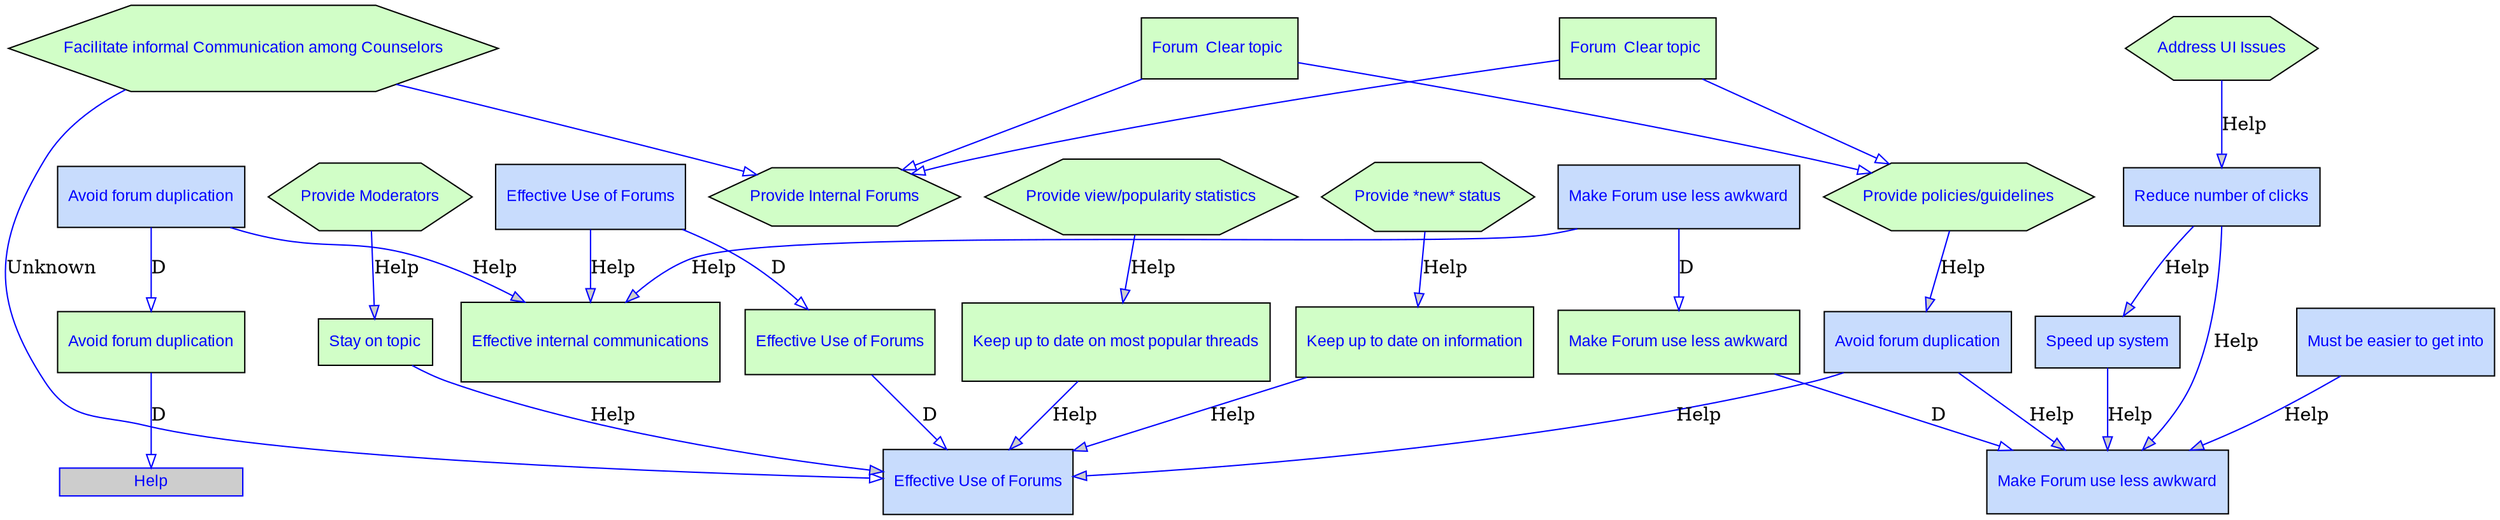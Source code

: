  digraph  RootGraph {
  node [color="#000000", fontcolor="#0000FF", fontname=Arial, fontsize="12", style=filled];
  edge [color="#0000FF"];
  subgraph Connector {
      node [width="1.91152721158446", height="0", pos="652.066771653543,426.743173699118", color="#0000FF", fillcolor="#CDCDCD", fontcolor="#0000FF", fontname=Arial, fontsize="12", style=filled, label=Help, shape=box];
      "Help" [];
  }
  "Effective Use of Forums" [width="1.13113991654389", height="0.679973523246231", pos="412.866548806604,497.396212191195", fillcolor="#D1FEC7", label="Effective Use of Forums", shape=box];
  "Effective Use of Forums1" [width="1.13113991654389", height="0.679973523246231", pos="748.488596050698,564.293849986471", fillcolor="#C8DCFD", label="Effective Use of Forums", shape=box];
  "Effective Use of Forums2" [width="1.13113991654389", height="0.679973523246231", pos="55.4177299089658,415.191487781746", fillcolor="#C8DCFD", label="Effective Use of Forums", shape=box];
  "Effective internal communications" [width="1.37795275590551", height="0.828342609606397", pos="190.728188976378,507.839861504886", fillcolor="#D1FEC7", label="Effective internal communications", shape=box];
  "Avoid forum duplication" [width="1.06301319633239", height="0.639019822212531", pos="281.154144359305,405.213217536659", fillcolor="#C8DCFD", label="Avoid forum duplication", shape=box];
  "Avoid forum duplication1" [width="1.06301319633239", height="0.639019822212531", pos="410.41398687899,412.016367142958", fillcolor="#D1FEC7", label="Avoid forum duplication", shape=box];
  "Reduce number of clicks" [width="1.01302968032341", height="0.608972728137111", pos="618.378359830226,196.635459157818", fillcolor="#C8DCFD", label="Reduce number of clicks", shape=box];
  "Make Forum use less awkward" [width="1.11417322834646", height="0.669774167196029", pos="569.862047244095,372.304625924569", fillcolor="#C8DCFD", label="Make Forum use less awkward", shape=box];
  "Speed up system" [width="0.905511811023622", height="0.544339429169918", pos="716.554960629921,184.10393598555", fillcolor="#C8DCFD", label="Speed up system", shape=box];
  "Facilitate informal Communication among Counselors" [width="1.49606299212599", height="0.908661417322835", pos="947.578582677165,298.132913385827", fillcolor="#D1FEC7", label="Facilitate informal Communication among Counselors", sides="6", shape=polygon];
  "Avoid forum duplication2" [width="1.06301319633239", height="0.639019822212531", pos="732.429734910486,481.181721473667", fillcolor="#C8DCFD", label="Avoid forum duplication", shape=box];
  "Must be easier to get into" [width="1.18110236220473", height="0.710007951091198", pos="531.452598425197,201.406585451882", fillcolor="#C8DCFD", label="Must be easier to get into", shape=box];
  "Make Forum use less awkward1" [width="1.11417322834646", height="0.669774167196029", pos="170.460472440945,385.343996003309", fillcolor="#C8DCFD", label="Make Forum use less awkward", shape=box];
  "Make Forum use less awkward2" [width="1.11417322834646", height="0.669774167196029", pos="399.783307086614,320.147145609608", fillcolor="#D1FEC7", label="Make Forum use less awkward", shape=box];
  "Provide Internal Forums" [width="0.95185367454068", height="0.609186351706035", pos="830.475236220472,405.273070866142", fillcolor="#D1FEC7", label="Provide Internal Forums", sides="6", shape=polygon];
  "Provide Moderators" [width="1.11195866141732", height="0.711653543307087", pos="991.861062992126,167.308346456693", fillcolor="#D1FEC7", label="Provide Moderators", sides="6", shape=polygon];
  "Stay on topic" [width="0.816179286622626", height="0.490638069621911", pos="991.134265342037,396.469899640247", fillcolor="#D1FEC7", label="Stay on topic", shape=box];
  "Provide policies/guidelines" [width="1.11195866141732", height="0.711653543307087", pos="698.475236220472,394.08", fillcolor="#D1FEC7", label="Provide policies/guidelines", sides="6", shape=polygon];
  "Forum  Clear topic " [width="1.24409448818898", height="0.640609621062991", pos="841.421102362205,297.979111712599", fillcolor="#D1FEC7", label="Forum  Clear topic ", shape=box];
  "Forum  Clear topic 1" [width="1.24409448818898", height="0.640609621062991", pos="735.547086614173,297.553914862205", fillcolor="#D1FEC7", label="Forum  Clear topic ", shape=box];
  "Address UI Issues" [width="1.04330708661417", height="0.66771653543307", pos="653.484094488189,102.655748031496", fillcolor="#D1FEC7", label="Address UI Issues", sides="6", shape=polygon];
  "Provide view/popularity statistics" [width="1.23031496062992", height="0.78740157480315", pos="909.665196850394,126.098267716536", fillcolor="#D1FEC7", label="Provide view/popularity statistics", sides="6", shape=polygon];
  "Keep up to date on most popular threads" [width="1.35826771653543", height="0.816509143754877", pos="925.610078740158,229.902045710609", fillcolor="#D1FEC7", label="Keep up to date on most popular threads", shape=box];
  "Provide *new* status" [width="1.12204724409449", height="0.718110236220472", pos="817.184881889764,144.863622047244", fillcolor="#D1FEC7", label="Provide *new* status", sides="6", shape=polygon];
  "Keep up to date on information" [width="1.23031496062992", height="0.739591615719998", pos="825.334488188976,234.928290291904", fillcolor="#D1FEC7", label="Keep up to date on information", shape=box];
  "Effective Use of Forums"->"Effective Use of Forums1" [fillcolor="#FFFFFF", label=D];
  "Effective Use of Forums2"->"Effective Use of Forums" [fillcolor="#FFFFFF", label=D];
  "Effective Use of Forums2"->"Effective internal communications" [fillcolor="#CDCDCD", label=Help];
  "Avoid forum duplication"->"Avoid forum duplication1" [fillcolor="#FFFFFF", label=D];
  "Avoid forum duplication1"->"Help" [fillcolor="#FFFFFF", label=D];
  "Reduce number of clicks"->"Make Forum use less awkward" [fillcolor="#CDCDCD", label=Help];
  "Reduce number of clicks"->"Speed up system" [fillcolor="#CDCDCD", label=Help];
  "Avoid forum duplication"->"Effective internal communications" [fillcolor="#CDCDCD", label=Help];
  "Facilitate informal Communication among Counselors"->"Effective Use of Forums1" [fillcolor="#FFFFFF", label=Unknown];
  "Avoid forum duplication2"->"Effective Use of Forums1" [fillcolor="#CDCDCD", label=Help];
  "Must be easier to get into"->"Make Forum use less awkward" [fillcolor="#CDCDCD", label=Help];
  "Speed up system"->"Make Forum use less awkward" [fillcolor="#CDCDCD", label=Help];
  "Avoid forum duplication2"->"Make Forum use less awkward" [fillcolor="#CDCDCD", label=Help];
  "Make Forum use less awkward1"->"Make Forum use less awkward2" [fillcolor="#FFFFFF", label=D];
  "Make Forum use less awkward2"->"Make Forum use less awkward" [fillcolor="#FFFFFF", label=D];
  "Facilitate informal Communication among Counselors"->"Provide Internal Forums" [fillcolor="#FFFFFF"];
  "Make Forum use less awkward1"->"Effective internal communications" [fillcolor="#CDCDCD", label=Help];
  "Provide Moderators"->"Stay on topic" [fillcolor="#CDCDCD", label=Help];
  "Stay on topic"->"Effective Use of Forums1" [fillcolor="#CDCDCD", label=Help];
  "Provide policies/guidelines"->"Avoid forum duplication2" [fillcolor="#CDCDCD", label=Help];
  "Forum  Clear topic "->"Provide Internal Forums" [fillcolor="#FFFFFF"];
  "Forum  Clear topic 1"->"Provide Internal Forums" [fillcolor="#FFFFFF"];
  "Forum  Clear topic 1"->"Provide policies/guidelines" [fillcolor="#FFFFFF"];
  "Forum  Clear topic "->"Provide policies/guidelines" [fillcolor="#FFFFFF"];
  "Address UI Issues"->"Reduce number of clicks" [fillcolor="#CDCDCD", label=Help];
  "Provide view/popularity statistics"->"Keep up to date on most popular threads" [fillcolor="#CDCDCD", label=Help];
  "Provide *new* status"->"Keep up to date on information" [fillcolor="#CDCDCD", label=Help];
  "Keep up to date on information"->"Effective Use of Forums1" [fillcolor="#CDCDCD", label=Help];
  "Keep up to date on most popular threads"->"Effective Use of Forums1" [fillcolor="#CDCDCD", label=Help];
}
